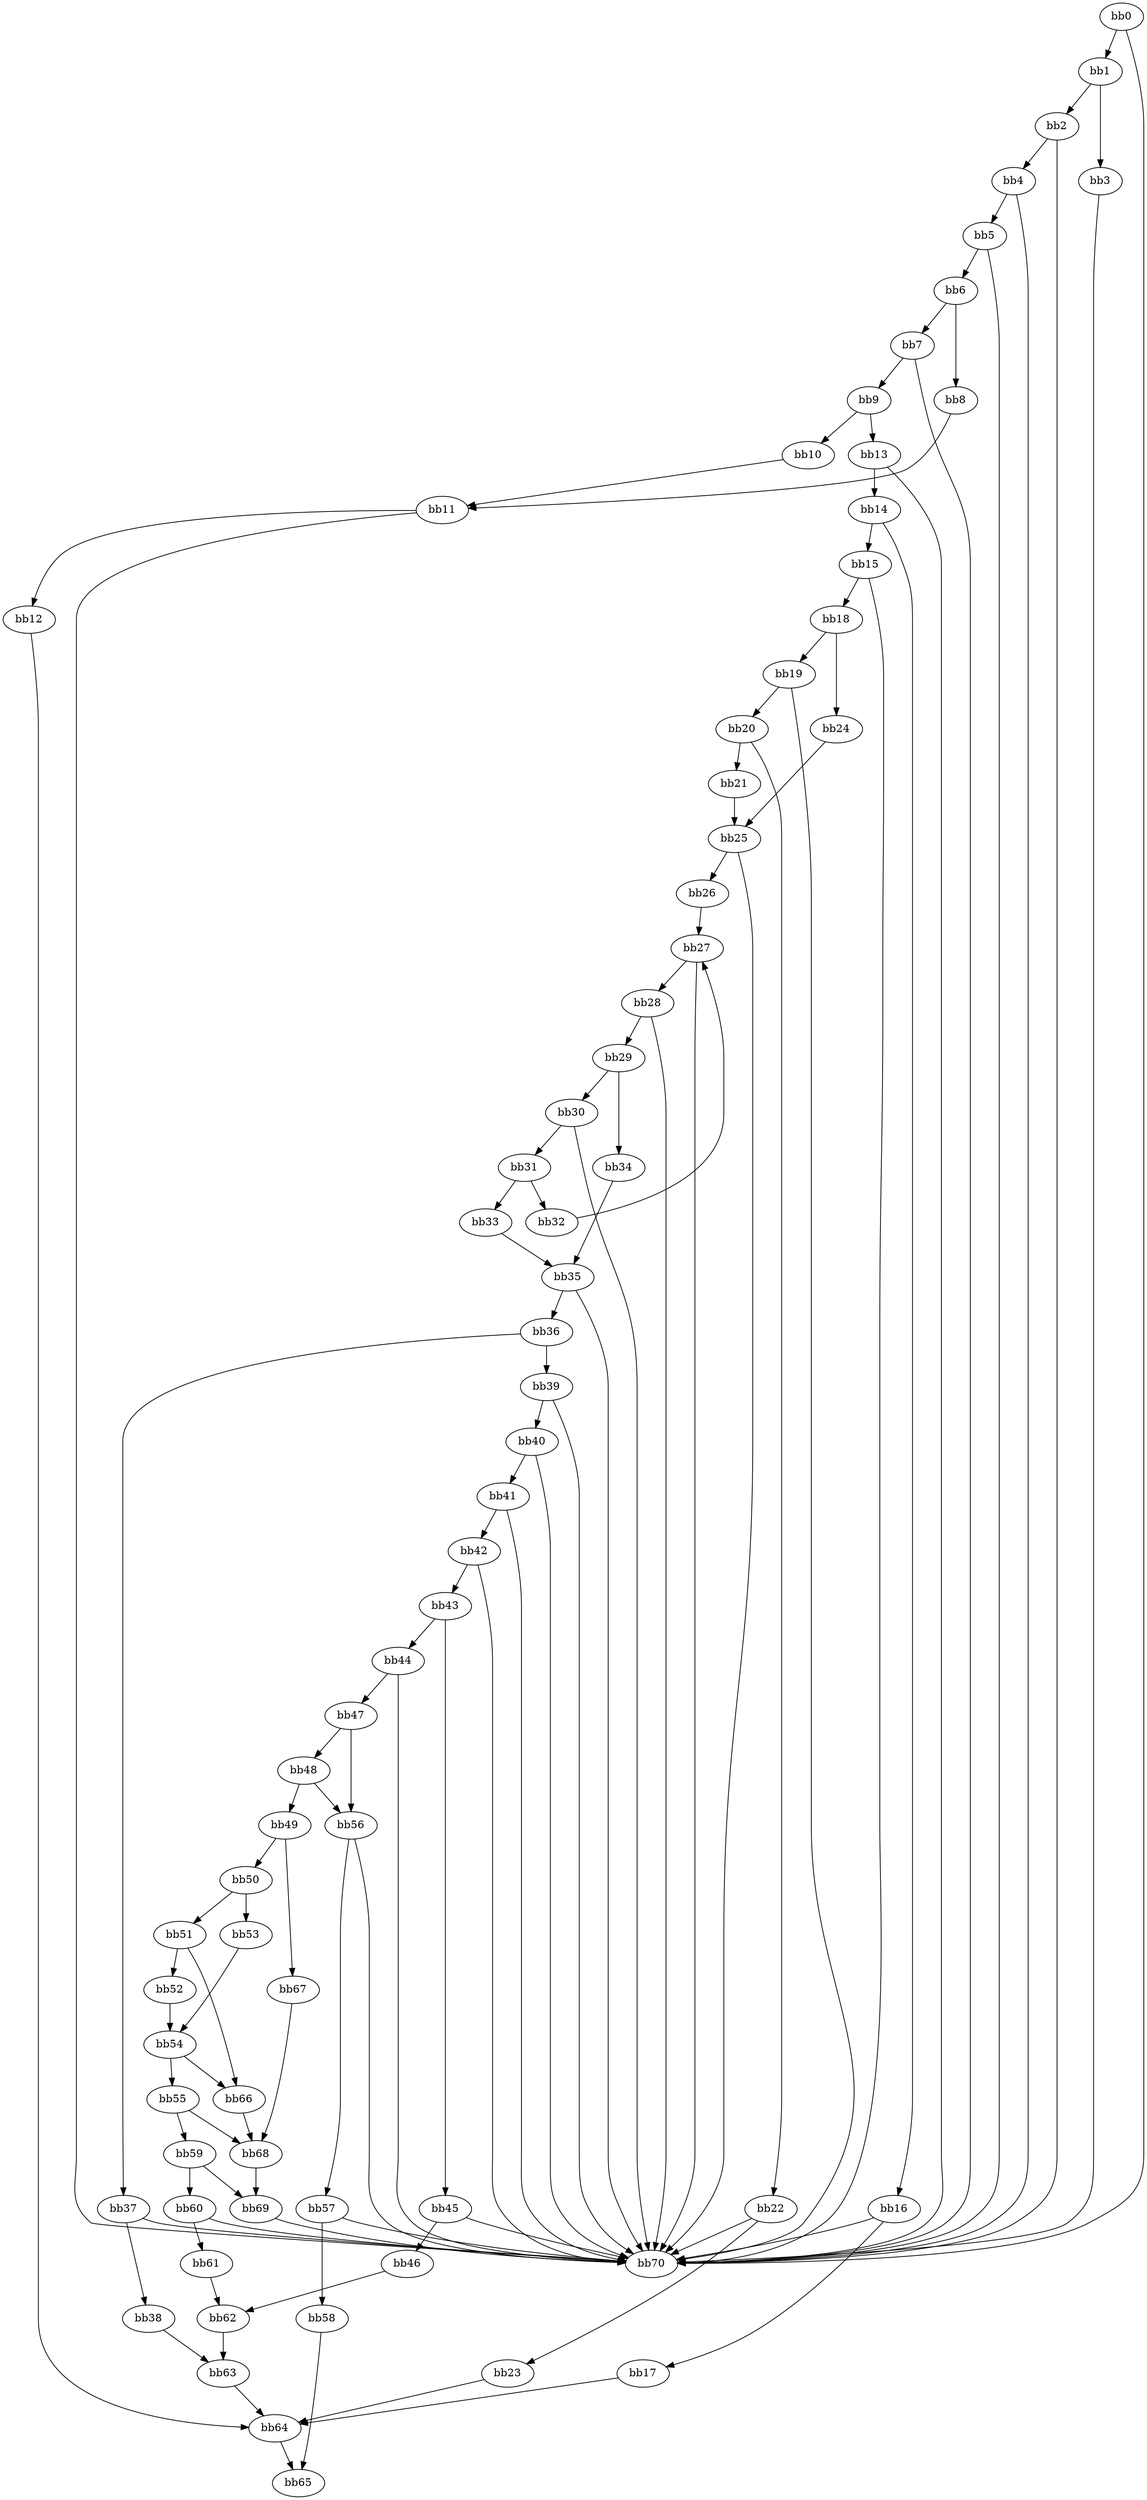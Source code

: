 digraph {
    0 [ label = "bb0\l" ]
    1 [ label = "bb1\l" ]
    2 [ label = "bb2\l" ]
    3 [ label = "bb3\l" ]
    4 [ label = "bb4\l" ]
    5 [ label = "bb5\l" ]
    6 [ label = "bb6\l" ]
    7 [ label = "bb7\l" ]
    8 [ label = "bb8\l" ]
    9 [ label = "bb9\l" ]
    10 [ label = "bb10\l" ]
    11 [ label = "bb11\l" ]
    12 [ label = "bb12\l" ]
    13 [ label = "bb13\l" ]
    14 [ label = "bb14\l" ]
    15 [ label = "bb15\l" ]
    16 [ label = "bb16\l" ]
    17 [ label = "bb17\l" ]
    18 [ label = "bb18\l" ]
    19 [ label = "bb19\l" ]
    20 [ label = "bb20\l" ]
    21 [ label = "bb21\l" ]
    22 [ label = "bb22\l" ]
    23 [ label = "bb23\l" ]
    24 [ label = "bb24\l" ]
    25 [ label = "bb25\l" ]
    26 [ label = "bb26\l" ]
    27 [ label = "bb27\l" ]
    28 [ label = "bb28\l" ]
    29 [ label = "bb29\l" ]
    30 [ label = "bb30\l" ]
    31 [ label = "bb31\l" ]
    32 [ label = "bb32\l" ]
    33 [ label = "bb33\l" ]
    34 [ label = "bb34\l" ]
    35 [ label = "bb35\l" ]
    36 [ label = "bb36\l" ]
    37 [ label = "bb37\l" ]
    38 [ label = "bb38\l" ]
    39 [ label = "bb39\l" ]
    40 [ label = "bb40\l" ]
    41 [ label = "bb41\l" ]
    42 [ label = "bb42\l" ]
    43 [ label = "bb43\l" ]
    44 [ label = "bb44\l" ]
    45 [ label = "bb45\l" ]
    46 [ label = "bb46\l" ]
    47 [ label = "bb47\l" ]
    48 [ label = "bb48\l" ]
    49 [ label = "bb49\l" ]
    50 [ label = "bb50\l" ]
    51 [ label = "bb51\l" ]
    52 [ label = "bb52\l" ]
    53 [ label = "bb53\l" ]
    54 [ label = "bb54\l" ]
    55 [ label = "bb55\l" ]
    56 [ label = "bb56\l" ]
    57 [ label = "bb57\l" ]
    58 [ label = "bb58\l" ]
    59 [ label = "bb59\l" ]
    60 [ label = "bb60\l" ]
    61 [ label = "bb61\l" ]
    62 [ label = "bb62\l" ]
    63 [ label = "bb63\l" ]
    64 [ label = "bb64\l" ]
    65 [ label = "bb65\l" ]
    66 [ label = "bb66\l" ]
    67 [ label = "bb67\l" ]
    68 [ label = "bb68\l" ]
    69 [ label = "bb69\l" ]
    70 [ label = "bb70\l" ]
    0 -> 1 [ ]
    0 -> 70 [ ]
    1 -> 2 [ ]
    1 -> 3 [ ]
    2 -> 4 [ ]
    2 -> 70 [ ]
    3 -> 70 [ ]
    4 -> 5 [ ]
    4 -> 70 [ ]
    5 -> 6 [ ]
    5 -> 70 [ ]
    6 -> 7 [ ]
    6 -> 8 [ ]
    7 -> 9 [ ]
    7 -> 70 [ ]
    8 -> 11 [ ]
    9 -> 10 [ ]
    9 -> 13 [ ]
    10 -> 11 [ ]
    11 -> 12 [ ]
    11 -> 70 [ ]
    12 -> 64 [ ]
    13 -> 14 [ ]
    13 -> 70 [ ]
    14 -> 15 [ ]
    14 -> 16 [ ]
    15 -> 18 [ ]
    15 -> 70 [ ]
    16 -> 17 [ ]
    16 -> 70 [ ]
    17 -> 64 [ ]
    18 -> 19 [ ]
    18 -> 24 [ ]
    19 -> 20 [ ]
    19 -> 70 [ ]
    20 -> 21 [ ]
    20 -> 22 [ ]
    21 -> 25 [ ]
    22 -> 23 [ ]
    22 -> 70 [ ]
    23 -> 64 [ ]
    24 -> 25 [ ]
    25 -> 26 [ ]
    25 -> 70 [ ]
    26 -> 27 [ ]
    27 -> 28 [ ]
    27 -> 70 [ ]
    28 -> 29 [ ]
    28 -> 70 [ ]
    29 -> 30 [ ]
    29 -> 34 [ ]
    30 -> 31 [ ]
    30 -> 70 [ ]
    31 -> 32 [ ]
    31 -> 33 [ ]
    32 -> 27 [ ]
    33 -> 35 [ ]
    34 -> 35 [ ]
    35 -> 36 [ ]
    35 -> 70 [ ]
    36 -> 37 [ ]
    36 -> 39 [ ]
    37 -> 38 [ ]
    37 -> 70 [ ]
    38 -> 63 [ ]
    39 -> 40 [ ]
    39 -> 70 [ ]
    40 -> 41 [ ]
    40 -> 70 [ ]
    41 -> 42 [ ]
    41 -> 70 [ ]
    42 -> 43 [ ]
    42 -> 70 [ ]
    43 -> 44 [ ]
    43 -> 45 [ ]
    44 -> 47 [ ]
    44 -> 70 [ ]
    45 -> 46 [ ]
    45 -> 70 [ ]
    46 -> 62 [ ]
    47 -> 48 [ ]
    47 -> 56 [ ]
    48 -> 49 [ ]
    48 -> 56 [ ]
    49 -> 50 [ ]
    49 -> 67 [ ]
    50 -> 51 [ ]
    50 -> 53 [ ]
    51 -> 52 [ ]
    51 -> 66 [ ]
    52 -> 54 [ ]
    53 -> 54 [ ]
    54 -> 55 [ ]
    54 -> 66 [ ]
    55 -> 59 [ ]
    55 -> 68 [ ]
    56 -> 57 [ ]
    56 -> 70 [ ]
    57 -> 58 [ ]
    57 -> 70 [ ]
    58 -> 65 [ ]
    59 -> 60 [ ]
    59 -> 69 [ ]
    60 -> 61 [ ]
    60 -> 70 [ ]
    61 -> 62 [ ]
    62 -> 63 [ ]
    63 -> 64 [ ]
    64 -> 65 [ ]
    66 -> 68 [ ]
    67 -> 68 [ ]
    68 -> 69 [ ]
    69 -> 70 [ ]
}

